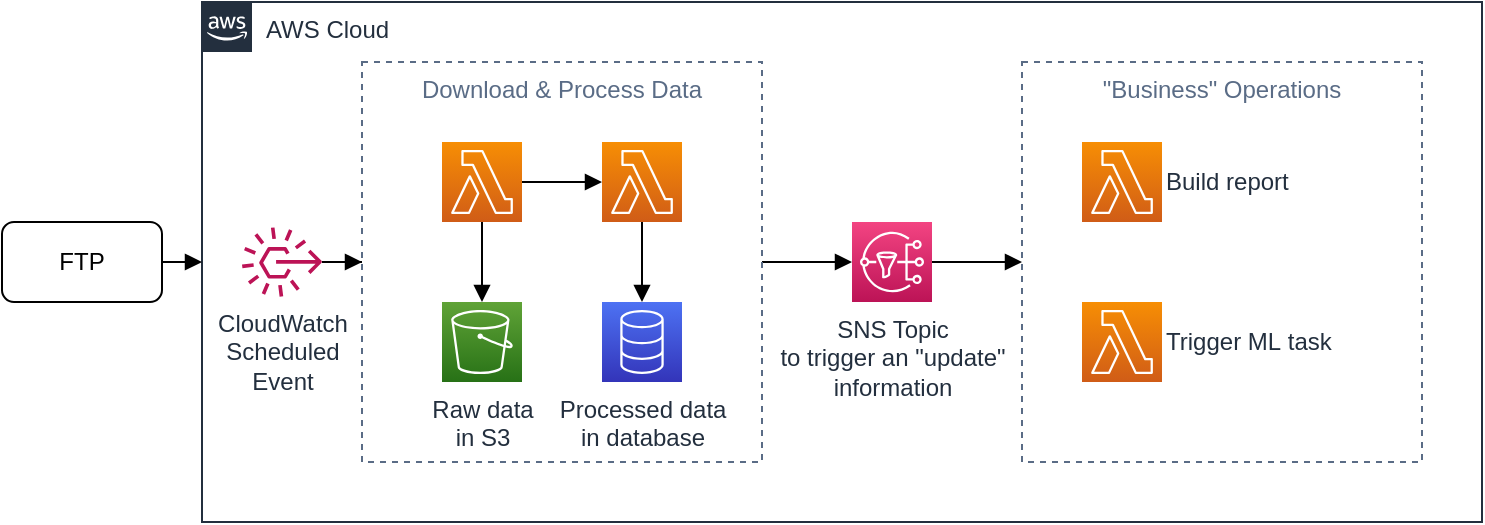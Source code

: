 <mxfile version="14.1.3" type="github">
  <diagram id="NDnr68-xmTGTRasC9Mvv" name="Page-1">
    <mxGraphModel dx="946" dy="646" grid="1" gridSize="10" guides="1" tooltips="1" connect="1" arrows="1" fold="1" page="1" pageScale="1" pageWidth="827" pageHeight="1169" math="0" shadow="0">
      <root>
        <mxCell id="0" />
        <mxCell id="1" parent="0" />
        <mxCell id="P1te9ULHN8UeErxiNHzo-23" value="AWS Cloud" style="points=[[0,0],[0.25,0],[0.5,0],[0.75,0],[1,0],[1,0.25],[1,0.5],[1,0.75],[1,1],[0.75,1],[0.5,1],[0.25,1],[0,1],[0,0.75],[0,0.5],[0,0.25]];outlineConnect=0;gradientColor=none;html=1;whiteSpace=wrap;fontSize=12;fontStyle=0;shape=mxgraph.aws4.group;grIcon=mxgraph.aws4.group_aws_cloud_alt;strokeColor=#232F3E;fillColor=none;verticalAlign=top;align=left;spacingLeft=30;fontColor=#232F3E;dashed=0;" vertex="1" parent="1">
          <mxGeometry x="120" y="210" width="640" height="260" as="geometry" />
        </mxCell>
        <mxCell id="P1te9ULHN8UeErxiNHzo-18" style="edgeStyle=orthogonalEdgeStyle;rounded=0;orthogonalLoop=1;jettySize=auto;html=1;endArrow=block;endFill=1;" edge="1" parent="1" source="P1te9ULHN8UeErxiNHzo-9" target="P1te9ULHN8UeErxiNHzo-6">
          <mxGeometry relative="1" as="geometry" />
        </mxCell>
        <mxCell id="P1te9ULHN8UeErxiNHzo-9" value="Download &amp; Process Data" style="fillColor=none;strokeColor=#5A6C86;dashed=1;verticalAlign=top;fontStyle=0;fontColor=#5A6C86;" vertex="1" parent="1">
          <mxGeometry x="200" y="240" width="200" height="200" as="geometry" />
        </mxCell>
        <mxCell id="P1te9ULHN8UeErxiNHzo-22" style="edgeStyle=orthogonalEdgeStyle;rounded=0;orthogonalLoop=1;jettySize=auto;html=1;endArrow=block;endFill=1;" edge="1" parent="1" source="P1te9ULHN8UeErxiNHzo-1">
          <mxGeometry relative="1" as="geometry">
            <mxPoint x="120" y="340" as="targetPoint" />
          </mxGeometry>
        </mxCell>
        <mxCell id="P1te9ULHN8UeErxiNHzo-1" value="FTP" style="rounded=1;whiteSpace=wrap;html=1;" vertex="1" parent="1">
          <mxGeometry x="20" y="320" width="80" height="40" as="geometry" />
        </mxCell>
        <mxCell id="P1te9ULHN8UeErxiNHzo-19" style="edgeStyle=orthogonalEdgeStyle;rounded=0;orthogonalLoop=1;jettySize=auto;html=1;endArrow=block;endFill=1;" edge="1" parent="1" source="P1te9ULHN8UeErxiNHzo-3" target="P1te9ULHN8UeErxiNHzo-5">
          <mxGeometry relative="1" as="geometry" />
        </mxCell>
        <mxCell id="P1te9ULHN8UeErxiNHzo-21" style="edgeStyle=orthogonalEdgeStyle;rounded=0;orthogonalLoop=1;jettySize=auto;html=1;endArrow=block;endFill=1;" edge="1" parent="1" source="P1te9ULHN8UeErxiNHzo-3" target="P1te9ULHN8UeErxiNHzo-7">
          <mxGeometry relative="1" as="geometry" />
        </mxCell>
        <mxCell id="P1te9ULHN8UeErxiNHzo-3" value="" style="outlineConnect=0;fontColor=#232F3E;gradientColor=#F78E04;gradientDirection=north;fillColor=#D05C17;strokeColor=#ffffff;dashed=0;verticalLabelPosition=bottom;verticalAlign=top;align=center;html=1;fontSize=12;fontStyle=0;aspect=fixed;shape=mxgraph.aws4.resourceIcon;resIcon=mxgraph.aws4.lambda;" vertex="1" parent="1">
          <mxGeometry x="240" y="280" width="40" height="40" as="geometry" />
        </mxCell>
        <mxCell id="P1te9ULHN8UeErxiNHzo-5" value="Raw data&lt;br&gt;in S3" style="outlineConnect=0;fontColor=#232F3E;gradientColor=#60A337;gradientDirection=north;fillColor=#277116;strokeColor=#ffffff;dashed=0;verticalLabelPosition=bottom;verticalAlign=top;align=center;html=1;fontSize=12;fontStyle=0;aspect=fixed;shape=mxgraph.aws4.resourceIcon;resIcon=mxgraph.aws4.s3;" vertex="1" parent="1">
          <mxGeometry x="240" y="360" width="40" height="40" as="geometry" />
        </mxCell>
        <mxCell id="P1te9ULHN8UeErxiNHzo-17" value="" style="edgeStyle=orthogonalEdgeStyle;rounded=0;orthogonalLoop=1;jettySize=auto;html=1;endArrow=block;endFill=1;" edge="1" parent="1" source="P1te9ULHN8UeErxiNHzo-6" target="P1te9ULHN8UeErxiNHzo-11">
          <mxGeometry relative="1" as="geometry" />
        </mxCell>
        <mxCell id="P1te9ULHN8UeErxiNHzo-6" value="SNS Topic&lt;br&gt;to trigger an &quot;update&quot;&lt;br&gt;information" style="outlineConnect=0;fontColor=#232F3E;gradientColor=#F34482;gradientDirection=north;fillColor=#BC1356;strokeColor=#ffffff;dashed=0;verticalLabelPosition=bottom;verticalAlign=top;align=center;html=1;fontSize=12;fontStyle=0;aspect=fixed;shape=mxgraph.aws4.resourceIcon;resIcon=mxgraph.aws4.sns;" vertex="1" parent="1">
          <mxGeometry x="445" y="320" width="40" height="40" as="geometry" />
        </mxCell>
        <mxCell id="P1te9ULHN8UeErxiNHzo-20" style="edgeStyle=orthogonalEdgeStyle;rounded=0;orthogonalLoop=1;jettySize=auto;html=1;endArrow=block;endFill=1;" edge="1" parent="1" source="P1te9ULHN8UeErxiNHzo-7" target="P1te9ULHN8UeErxiNHzo-10">
          <mxGeometry relative="1" as="geometry" />
        </mxCell>
        <mxCell id="P1te9ULHN8UeErxiNHzo-7" value="" style="outlineConnect=0;fontColor=#232F3E;gradientColor=#F78E04;gradientDirection=north;fillColor=#D05C17;strokeColor=#ffffff;dashed=0;verticalLabelPosition=bottom;verticalAlign=top;align=center;html=1;fontSize=12;fontStyle=0;aspect=fixed;shape=mxgraph.aws4.resourceIcon;resIcon=mxgraph.aws4.lambda;" vertex="1" parent="1">
          <mxGeometry x="320" y="280" width="40" height="40" as="geometry" />
        </mxCell>
        <mxCell id="P1te9ULHN8UeErxiNHzo-10" value="Processed data&lt;br&gt;in database" style="outlineConnect=0;fontColor=#232F3E;gradientColor=#4D72F3;gradientDirection=north;fillColor=#3334B9;strokeColor=#ffffff;dashed=0;verticalLabelPosition=bottom;verticalAlign=top;align=center;html=1;fontSize=12;fontStyle=0;aspect=fixed;shape=mxgraph.aws4.resourceIcon;resIcon=mxgraph.aws4.database;" vertex="1" parent="1">
          <mxGeometry x="320" y="360" width="40" height="40" as="geometry" />
        </mxCell>
        <mxCell id="P1te9ULHN8UeErxiNHzo-11" value="&quot;Business&quot; Operations" style="fillColor=none;strokeColor=#5A6C86;dashed=1;verticalAlign=top;fontStyle=0;fontColor=#5A6C86;" vertex="1" parent="1">
          <mxGeometry x="530" y="240" width="200" height="200" as="geometry" />
        </mxCell>
        <mxCell id="P1te9ULHN8UeErxiNHzo-12" value="Build report" style="outlineConnect=0;fontColor=#232F3E;gradientColor=#F78E04;gradientDirection=north;fillColor=#D05C17;strokeColor=#ffffff;dashed=0;verticalLabelPosition=middle;verticalAlign=middle;align=left;html=1;fontSize=12;fontStyle=0;aspect=fixed;shape=mxgraph.aws4.resourceIcon;resIcon=mxgraph.aws4.lambda;labelPosition=right;" vertex="1" parent="1">
          <mxGeometry x="560" y="280" width="40" height="40" as="geometry" />
        </mxCell>
        <mxCell id="P1te9ULHN8UeErxiNHzo-16" value="Trigger ML&amp;nbsp;task" style="outlineConnect=0;fontColor=#232F3E;gradientColor=#F78E04;gradientDirection=north;fillColor=#D05C17;strokeColor=#ffffff;dashed=0;verticalLabelPosition=middle;verticalAlign=middle;align=left;html=1;fontSize=12;fontStyle=0;aspect=fixed;shape=mxgraph.aws4.resourceIcon;resIcon=mxgraph.aws4.lambda;labelPosition=right;" vertex="1" parent="1">
          <mxGeometry x="560" y="360" width="40" height="40" as="geometry" />
        </mxCell>
        <mxCell id="P1te9ULHN8UeErxiNHzo-25" style="edgeStyle=orthogonalEdgeStyle;rounded=0;orthogonalLoop=1;jettySize=auto;html=1;entryX=0;entryY=0.5;entryDx=0;entryDy=0;endArrow=block;endFill=1;" edge="1" parent="1" source="P1te9ULHN8UeErxiNHzo-24" target="P1te9ULHN8UeErxiNHzo-9">
          <mxGeometry relative="1" as="geometry" />
        </mxCell>
        <mxCell id="P1te9ULHN8UeErxiNHzo-24" value="CloudWatch&lt;br&gt;Scheduled&lt;br&gt;Event" style="outlineConnect=0;fontColor=#232F3E;gradientColor=none;fillColor=#BC1356;strokeColor=none;dashed=0;verticalLabelPosition=bottom;verticalAlign=top;align=center;html=1;fontSize=12;fontStyle=0;aspect=fixed;pointerEvents=1;shape=mxgraph.aws4.rule_3;" vertex="1" parent="1">
          <mxGeometry x="140" y="322.57" width="40" height="34.87" as="geometry" />
        </mxCell>
      </root>
    </mxGraphModel>
  </diagram>
</mxfile>
